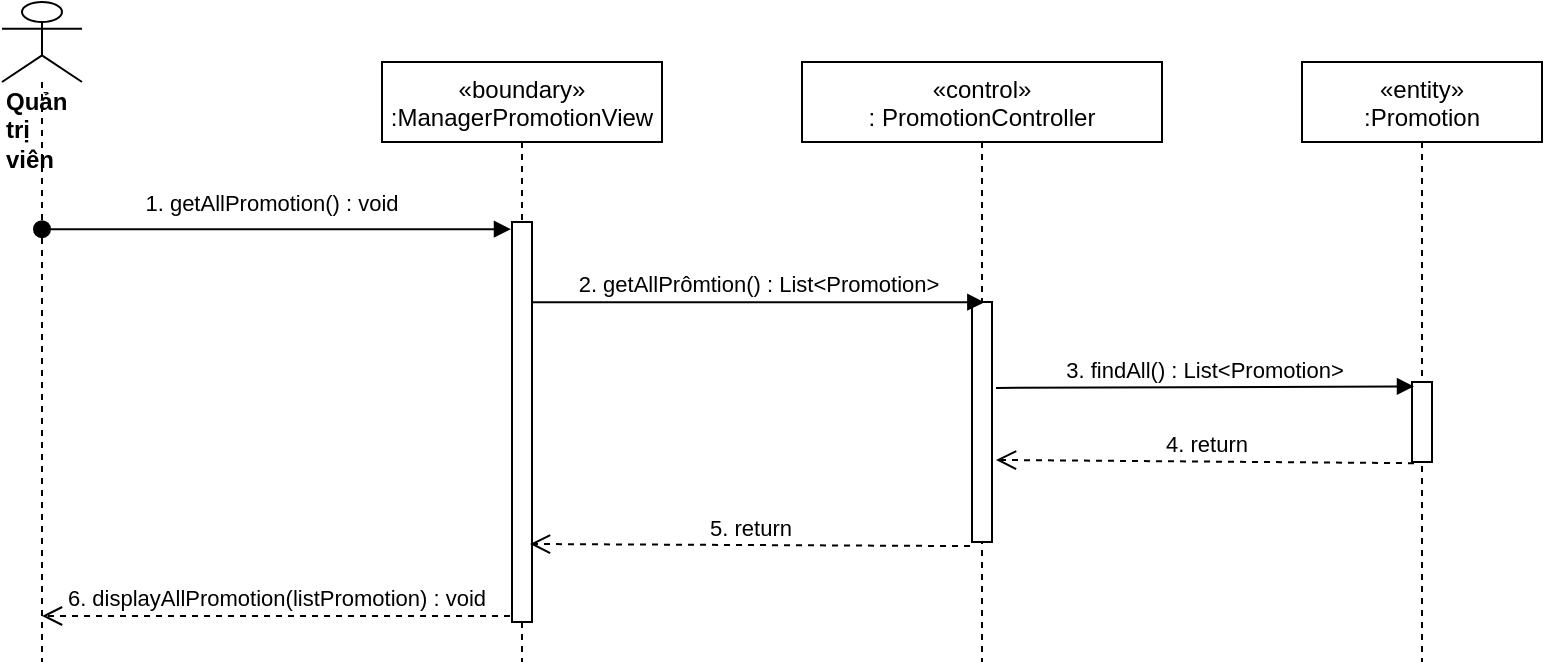 <mxfile version="14.7.1" type="device"><diagram id="kgpKYQtTHZ0yAKxKKP6v" name="Page-1"><mxGraphModel dx="1108" dy="425" grid="1" gridSize="10" guides="1" tooltips="1" connect="1" arrows="1" fold="1" page="1" pageScale="1" pageWidth="850" pageHeight="1100" math="0" shadow="0"><root><mxCell id="0"/><mxCell id="1" parent="0"/><mxCell id="czfunf_bGXok-dP5vecu-1" value="«boundary»&#10;:ManagerPromotionView" style="shape=umlLifeline;perimeter=lifelinePerimeter;container=1;collapsible=0;recursiveResize=0;rounded=0;shadow=0;strokeWidth=1;" parent="1" vertex="1"><mxGeometry x="260" y="80" width="140" height="300" as="geometry"/></mxCell><mxCell id="czfunf_bGXok-dP5vecu-2" value="" style="points=[];perimeter=orthogonalPerimeter;rounded=0;shadow=0;strokeWidth=1;" parent="czfunf_bGXok-dP5vecu-1" vertex="1"><mxGeometry x="65" y="80" width="10" height="200" as="geometry"/></mxCell><mxCell id="czfunf_bGXok-dP5vecu-4" value="«control»&#10;: PromotionController" style="shape=umlLifeline;perimeter=lifelinePerimeter;container=1;collapsible=0;recursiveResize=0;rounded=0;shadow=0;strokeWidth=1;" parent="1" vertex="1"><mxGeometry x="470" y="80" width="180" height="300" as="geometry"/></mxCell><mxCell id="czfunf_bGXok-dP5vecu-5" value="" style="points=[];perimeter=orthogonalPerimeter;rounded=0;shadow=0;strokeWidth=1;" parent="czfunf_bGXok-dP5vecu-4" vertex="1"><mxGeometry x="85" y="120" width="10" height="120" as="geometry"/></mxCell><mxCell id="czfunf_bGXok-dP5vecu-6" value="&lt;div&gt;&lt;b&gt;Quản trị viên&lt;/b&gt;&lt;/div&gt;" style="shape=umlLifeline;participant=umlActor;perimeter=lifelinePerimeter;whiteSpace=wrap;html=1;container=1;collapsible=0;recursiveResize=0;verticalAlign=top;spacingTop=36;outlineConnect=0;align=left;size=40;" parent="1" vertex="1"><mxGeometry x="70" y="50" width="40" height="330" as="geometry"/></mxCell><mxCell id="czfunf_bGXok-dP5vecu-7" value="1. getAllPromotion() : void" style="verticalAlign=bottom;startArrow=oval;endArrow=block;startSize=8;shadow=0;strokeWidth=1;entryX=-0.05;entryY=0.018;entryDx=0;entryDy=0;entryPerimeter=0;" parent="1" source="czfunf_bGXok-dP5vecu-6" target="czfunf_bGXok-dP5vecu-2" edge="1"><mxGeometry x="-0.019" y="4" relative="1" as="geometry"><mxPoint x="100" y="170" as="sourcePoint"/><mxPoint as="offset"/></mxGeometry></mxCell><mxCell id="czfunf_bGXok-dP5vecu-10" value="2. getAllPrômtion() : List&amp;lt;Promotion&amp;gt;" style="html=1;verticalAlign=bottom;endArrow=block;entryX=0.617;entryY=0.001;entryDx=0;entryDy=0;entryPerimeter=0;" parent="1" source="czfunf_bGXok-dP5vecu-2" target="czfunf_bGXok-dP5vecu-5" edge="1"><mxGeometry width="80" relative="1" as="geometry"><mxPoint x="320" y="248" as="sourcePoint"/><mxPoint x="500" y="210" as="targetPoint"/></mxGeometry></mxCell><mxCell id="czfunf_bGXok-dP5vecu-15" value="«entity»&#10;:Promotion" style="shape=umlLifeline;perimeter=lifelinePerimeter;container=1;collapsible=0;recursiveResize=0;rounded=0;shadow=0;strokeWidth=1;" parent="1" vertex="1"><mxGeometry x="720" y="80" width="120" height="300" as="geometry"/></mxCell><mxCell id="czfunf_bGXok-dP5vecu-16" value="" style="points=[];perimeter=orthogonalPerimeter;rounded=0;shadow=0;strokeWidth=1;" parent="czfunf_bGXok-dP5vecu-15" vertex="1"><mxGeometry x="55" y="160" width="10" height="40" as="geometry"/></mxCell><mxCell id="czfunf_bGXok-dP5vecu-17" value="3. findAll() : List&amp;lt;Promotion&amp;gt;" style="html=1;verticalAlign=bottom;endArrow=block;entryX=0.1;entryY=0.055;entryDx=0;entryDy=0;entryPerimeter=0;exitX=1.2;exitY=0.358;exitDx=0;exitDy=0;exitPerimeter=0;" parent="1" source="czfunf_bGXok-dP5vecu-5" target="czfunf_bGXok-dP5vecu-16" edge="1"><mxGeometry width="80" relative="1" as="geometry"><mxPoint x="560" y="242" as="sourcePoint"/><mxPoint x="1010" y="239" as="targetPoint"/></mxGeometry></mxCell><mxCell id="czfunf_bGXok-dP5vecu-18" value="4. return" style="html=1;verticalAlign=bottom;endArrow=open;dashed=1;endSize=8;exitX=0.1;exitY=1.015;exitDx=0;exitDy=0;exitPerimeter=0;entryX=1.2;entryY=0.658;entryDx=0;entryDy=0;entryPerimeter=0;" parent="1" source="czfunf_bGXok-dP5vecu-16" target="czfunf_bGXok-dP5vecu-5" edge="1"><mxGeometry relative="1" as="geometry"><mxPoint x="790" y="300" as="sourcePoint"/><mxPoint x="550" y="281" as="targetPoint"/></mxGeometry></mxCell><mxCell id="SnbXTj88_wXzxewBn3cT-1" value="5. return" style="html=1;verticalAlign=bottom;endArrow=open;dashed=1;endSize=8;entryX=0.9;entryY=0.805;entryDx=0;entryDy=0;entryPerimeter=0;exitX=-0.1;exitY=1.017;exitDx=0;exitDy=0;exitPerimeter=0;" edge="1" parent="1" source="czfunf_bGXok-dP5vecu-5" target="czfunf_bGXok-dP5vecu-2"><mxGeometry relative="1" as="geometry"><mxPoint x="600" y="220" as="sourcePoint"/><mxPoint x="520" y="220" as="targetPoint"/></mxGeometry></mxCell><mxCell id="SnbXTj88_wXzxewBn3cT-2" value="6. displayAllPromotion(listPromotion) : void" style="html=1;verticalAlign=bottom;endArrow=open;dashed=1;endSize=8;exitX=-0.1;exitY=0.985;exitDx=0;exitDy=0;exitPerimeter=0;" edge="1" parent="1" source="czfunf_bGXok-dP5vecu-2" target="czfunf_bGXok-dP5vecu-6"><mxGeometry relative="1" as="geometry"><mxPoint x="600" y="220" as="sourcePoint"/><mxPoint x="100" y="230" as="targetPoint"/></mxGeometry></mxCell></root></mxGraphModel></diagram></mxfile>